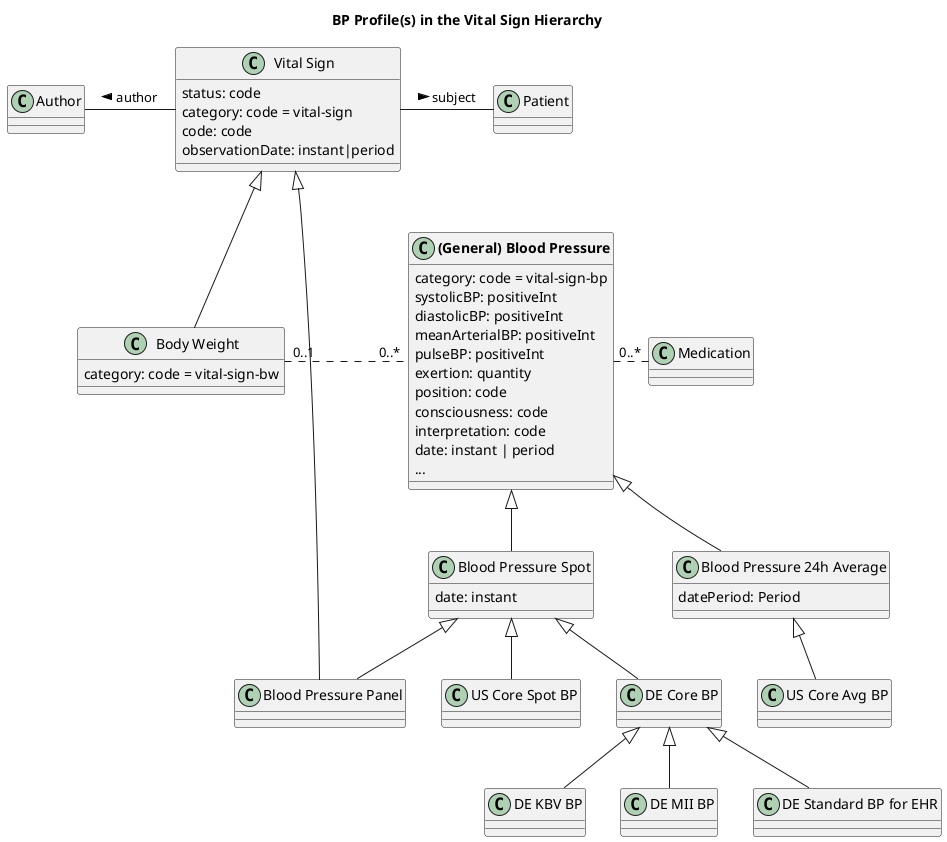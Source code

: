 @startuml

title BP Profile(s) in the Vital Sign Hierarchy

class "Vital Sign" as vs {
    status: code
    category: code = vital-sign
    code: code
    observationDate: instant|period
}

class "**(General) Blood Pressure**" as bp {
    category: code = vital-sign-bp
    systolicBP: positiveInt
    diastolicBP: positiveInt
    meanArterialBP: positiveInt
    pulseBP: positiveInt
    exertion: quantity
    position: code
    consciousness: code
    interpretation: code
    date: instant | period
    ...
}

class "Body Weight" as bw {
    category: code = vital-sign-bw
}

class "Medication" as medic 

class "Blood Pressure Spot" as bps {
    date: instant
}

class "Blood Pressure Panel" as bpp {

}

class "Blood Pressure 24h Average" as bpa {
    datePeriod: Period
}

class "Patient" as pat
class "Author" as aut

class "US Core Spot BP" as usbp1 
class "DE Core BP" as debp
vs <|-- bpp
vs <|-- bw

class "US Core Avg BP" as usbp2 

vs -right- pat : subject >
vs -left- aut : author >

bp <|-- bps
bp <|-- bpa

bpa <|-- usbp2

bps <|-- usbp1
bps <|-- debp
bps <|-- bpp

bp "0..*" ..left. "0..1" bw
bp .right.. "0..*" medic

class "DE KBV BP" as dekbvbp
class "DE MII BP" as demiibp
class "DE Standard BP for EHR" as deehrbp

debp <|-- dekbvbp
debp <|-- demiibp
debp <|-- deehrbp

@enduml